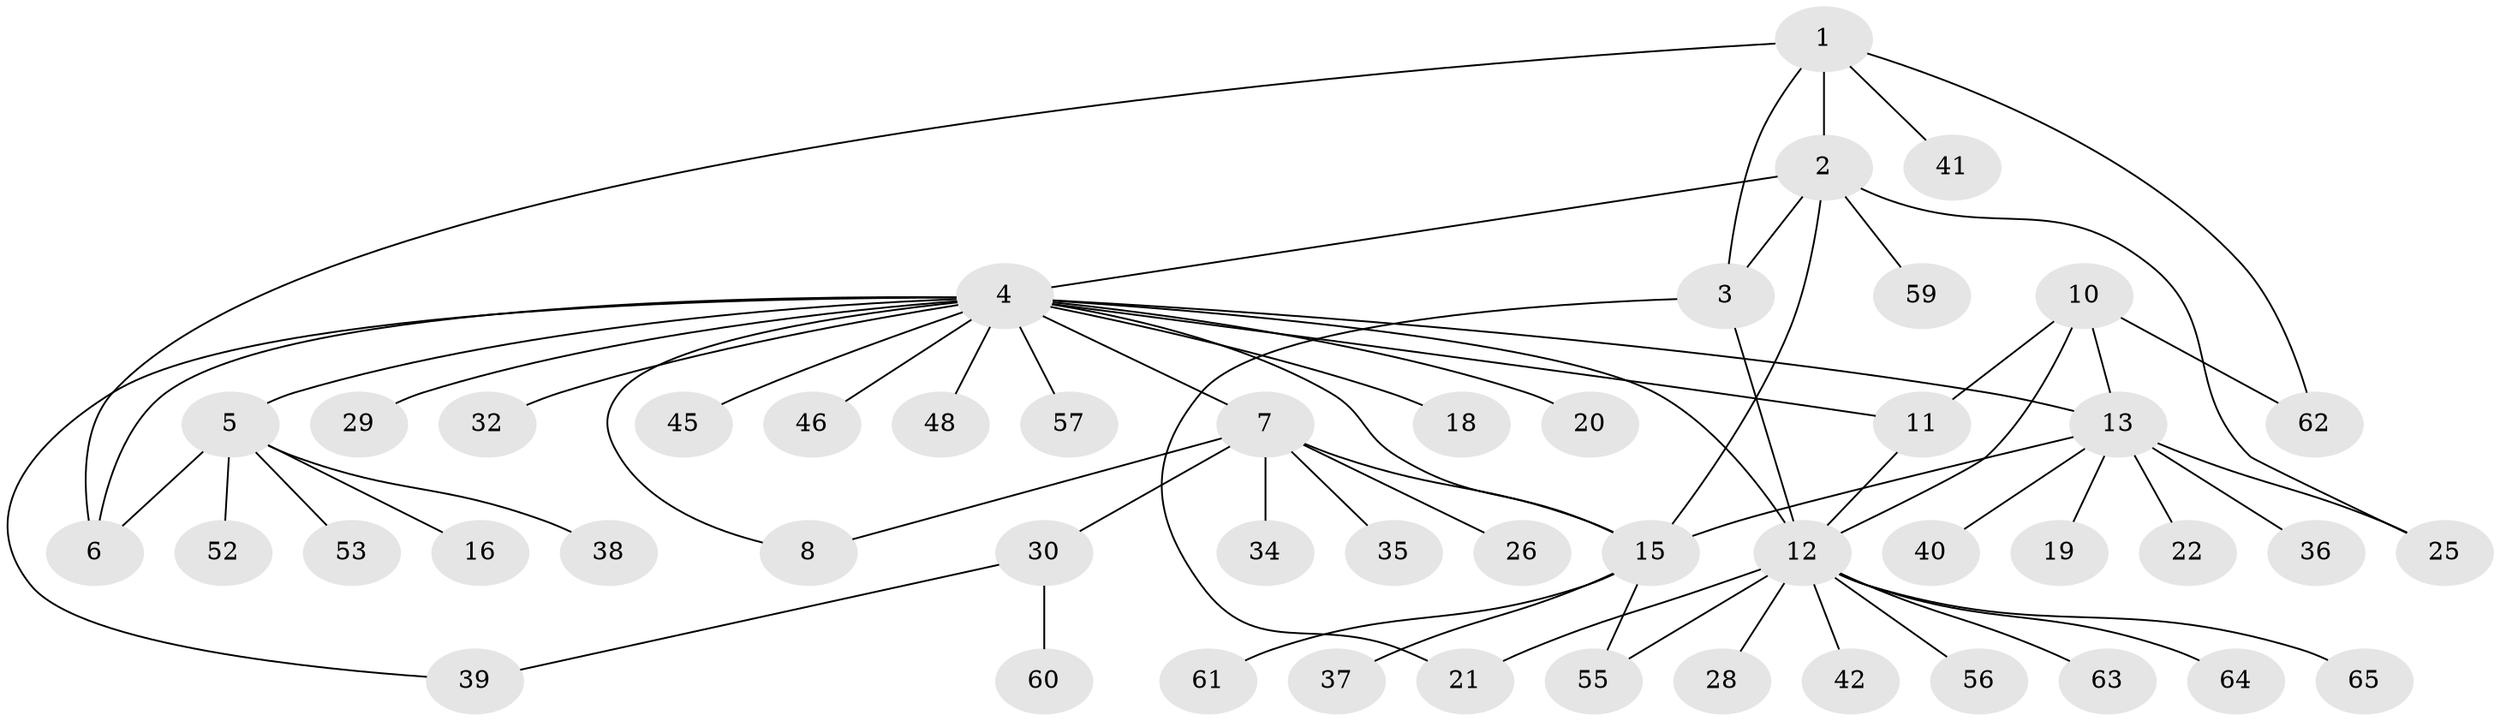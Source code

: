 // Generated by graph-tools (version 1.1) at 2025/24/03/03/25 07:24:14]
// undirected, 49 vertices, 64 edges
graph export_dot {
graph [start="1"]
  node [color=gray90,style=filled];
  1 [super="+44"];
  2 [super="+27"];
  3 [super="+24"];
  4 [super="+9"];
  5 [super="+33"];
  6;
  7 [super="+23"];
  8;
  10 [super="+47"];
  11;
  12 [super="+17"];
  13 [super="+14"];
  15 [super="+31"];
  16;
  18;
  19;
  20;
  21;
  22 [super="+54"];
  25;
  26 [super="+51"];
  28;
  29;
  30 [super="+50"];
  32;
  34;
  35 [super="+49"];
  36;
  37 [super="+43"];
  38;
  39 [super="+66"];
  40;
  41 [super="+58"];
  42;
  45;
  46;
  48;
  52;
  53;
  55;
  56;
  57;
  59;
  60;
  61;
  62;
  63;
  64;
  65;
  1 -- 2;
  1 -- 3;
  1 -- 6;
  1 -- 41;
  1 -- 62;
  2 -- 3;
  2 -- 15;
  2 -- 59;
  2 -- 4;
  2 -- 25;
  3 -- 12;
  3 -- 21;
  4 -- 5;
  4 -- 6;
  4 -- 11;
  4 -- 13;
  4 -- 18;
  4 -- 20;
  4 -- 32;
  4 -- 46;
  4 -- 48;
  4 -- 57;
  4 -- 15;
  4 -- 29;
  4 -- 7;
  4 -- 8;
  4 -- 12;
  4 -- 45;
  4 -- 39;
  5 -- 6;
  5 -- 16;
  5 -- 38;
  5 -- 52;
  5 -- 53;
  7 -- 8;
  7 -- 15;
  7 -- 26;
  7 -- 30;
  7 -- 34;
  7 -- 35;
  10 -- 11;
  10 -- 12;
  10 -- 13;
  10 -- 62;
  11 -- 12;
  12 -- 21;
  12 -- 28;
  12 -- 55;
  12 -- 56;
  12 -- 63;
  12 -- 64;
  12 -- 65;
  12 -- 42;
  13 -- 15 [weight=2];
  13 -- 36;
  13 -- 19;
  13 -- 22;
  13 -- 40;
  13 -- 25;
  15 -- 37;
  15 -- 55;
  15 -- 61;
  30 -- 39;
  30 -- 60;
}
